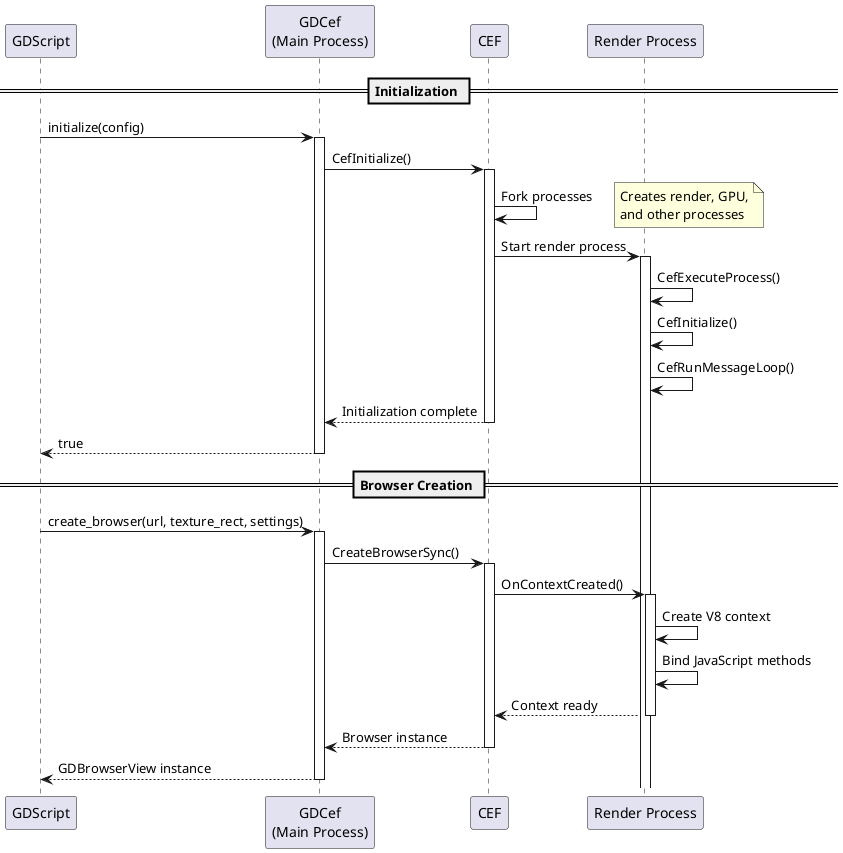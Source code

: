 @startuml

participant "GDScript" as GD
participant "GDCef\n(Main Process)" as MP
participant "CEF" as CEF
participant "Render Process" as RP

== Initialization ==

GD -> MP : initialize(config)
activate MP

MP -> CEF : CefInitialize()
activate CEF

CEF -> CEF : Fork processes
note right: Creates render, GPU,\nand other processes

CEF -> RP : Start render process
activate RP

RP -> RP : CefExecuteProcess()
RP -> RP : CefInitialize()
RP -> RP : CefRunMessageLoop()

CEF --> MP : Initialization complete
deactivate CEF

MP --> GD : true
deactivate MP

== Browser Creation ==

GD -> MP : create_browser(url, texture_rect, settings)
activate MP

MP -> CEF : CreateBrowserSync()
activate CEF

CEF -> RP : OnContextCreated()
activate RP
RP -> RP : Create V8 context
RP -> RP : Bind JavaScript methods
RP --> CEF : Context ready
deactivate RP

CEF --> MP : Browser instance
deactivate CEF

MP --> GD : GDBrowserView instance
deactivate MP

@enduml